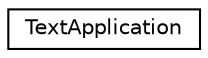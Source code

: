 digraph "Graphical Class Hierarchy"
{
 // LATEX_PDF_SIZE
  edge [fontname="Helvetica",fontsize="10",labelfontname="Helvetica",labelfontsize="10"];
  node [fontname="Helvetica",fontsize="10",shape=record];
  rankdir="LR";
  Node0 [label="TextApplication",height=0.2,width=0.4,color="black", fillcolor="white", style="filled",URL="$class_text_application.html",tooltip="TextApplication class."];
}
